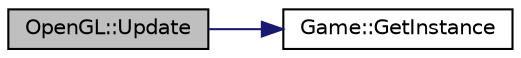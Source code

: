 digraph "OpenGL::Update"
{
  edge [fontname="Helvetica",fontsize="10",labelfontname="Helvetica",labelfontsize="10"];
  node [fontname="Helvetica",fontsize="10",shape=record];
  rankdir="LR";
  Node1 [label="OpenGL::Update",height=0.2,width=0.4,color="black", fillcolor="grey75", style="filled" fontcolor="black"];
  Node1 -> Node2 [color="midnightblue",fontsize="10",style="solid",fontname="Helvetica"];
  Node2 [label="Game::GetInstance",height=0.2,width=0.4,color="black", fillcolor="white", style="filled",URL="$class_game.html#a5ac6d4acd03c40f944247d78a84ad076",tooltip="returns an instance of game "];
}
